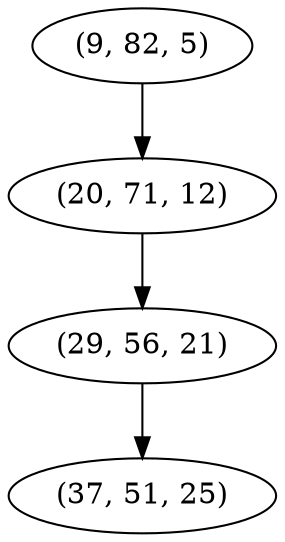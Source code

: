 digraph tree {
    "(9, 82, 5)";
    "(20, 71, 12)";
    "(29, 56, 21)";
    "(37, 51, 25)";
    "(9, 82, 5)" -> "(20, 71, 12)";
    "(20, 71, 12)" -> "(29, 56, 21)";
    "(29, 56, 21)" -> "(37, 51, 25)";
}
